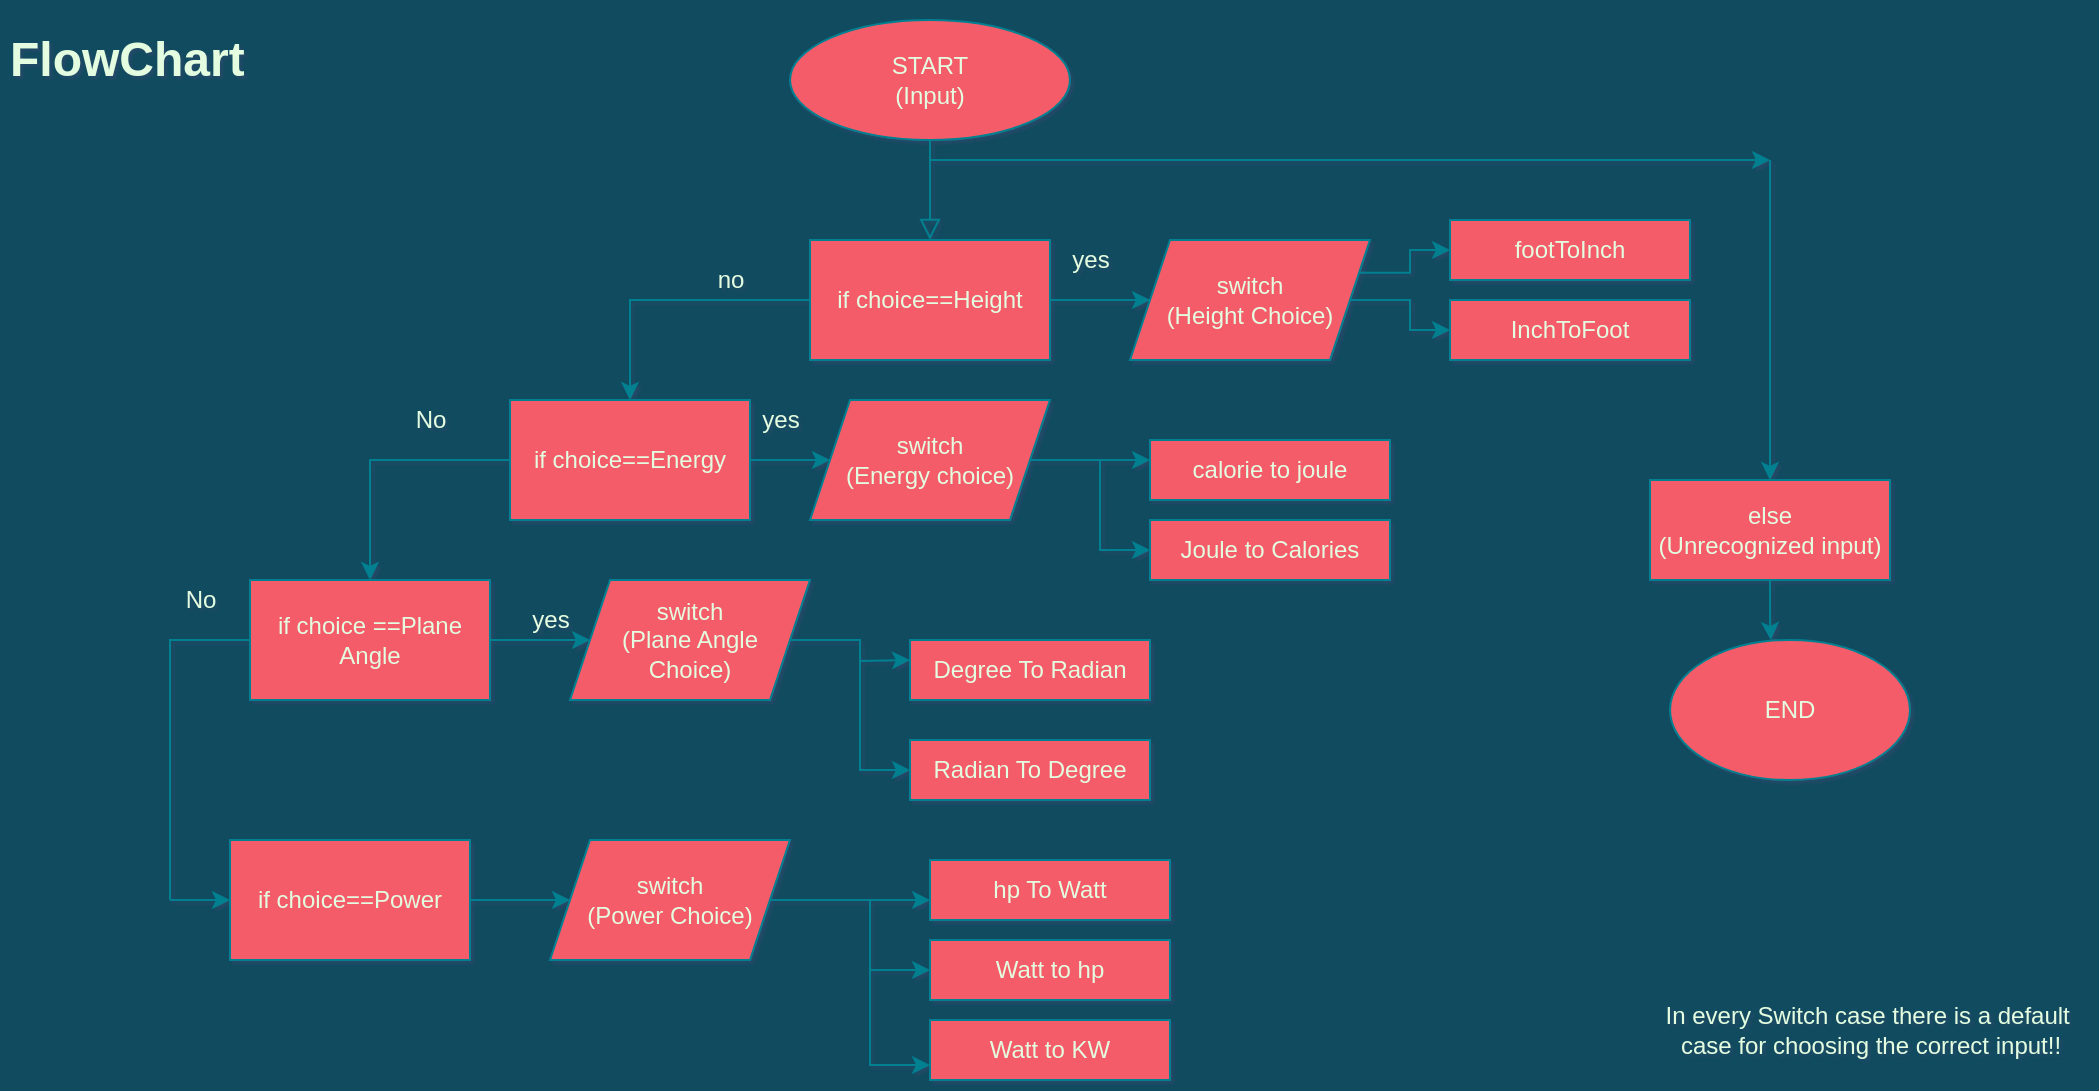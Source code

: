 <mxfile version="17.4.0" type="device"><diagram id="C5RBs43oDa-KdzZeNtuy" name="Page-1"><mxGraphModel dx="2851" dy="772" grid="1" gridSize="10" guides="1" tooltips="1" connect="1" arrows="1" fold="1" page="1" pageScale="1" pageWidth="1390" pageHeight="980" background="#114B5F" math="0" shadow="1"><root><mxCell id="WIyWlLk6GJQsqaUBKTNV-0"/><mxCell id="WIyWlLk6GJQsqaUBKTNV-1" parent="WIyWlLk6GJQsqaUBKTNV-0"/><mxCell id="WIyWlLk6GJQsqaUBKTNV-2" value="" style="rounded=0;html=1;jettySize=auto;orthogonalLoop=1;fontSize=11;endArrow=block;endFill=0;endSize=8;strokeWidth=1;shadow=0;labelBackgroundColor=none;edgeStyle=orthogonalEdgeStyle;strokeColor=#028090;fontColor=#E4FDE1;" parent="WIyWlLk6GJQsqaUBKTNV-1" edge="1"><mxGeometry relative="1" as="geometry"><mxPoint x="225" y="120" as="sourcePoint"/><mxPoint x="225" y="170" as="targetPoint"/></mxGeometry></mxCell><mxCell id="6bEWFWWEUeM1Kh3DdTKL-6" style="edgeStyle=orthogonalEdgeStyle;rounded=0;orthogonalLoop=1;jettySize=auto;html=1;labelBackgroundColor=#114B5F;strokeColor=#028090;fontColor=#E4FDE1;" edge="1" parent="WIyWlLk6GJQsqaUBKTNV-1" source="6bEWFWWEUeM1Kh3DdTKL-5" target="6bEWFWWEUeM1Kh3DdTKL-8"><mxGeometry relative="1" as="geometry"><mxPoint x="85" y="250" as="targetPoint"/></mxGeometry></mxCell><mxCell id="6bEWFWWEUeM1Kh3DdTKL-7" style="edgeStyle=orthogonalEdgeStyle;rounded=0;orthogonalLoop=1;jettySize=auto;html=1;exitX=1;exitY=0.5;exitDx=0;exitDy=0;labelBackgroundColor=#114B5F;strokeColor=#028090;fontColor=#E4FDE1;" edge="1" parent="WIyWlLk6GJQsqaUBKTNV-1" source="6bEWFWWEUeM1Kh3DdTKL-5"><mxGeometry relative="1" as="geometry"><mxPoint x="345" y="200" as="targetPoint"/></mxGeometry></mxCell><mxCell id="6bEWFWWEUeM1Kh3DdTKL-14" style="edgeStyle=orthogonalEdgeStyle;rounded=0;orthogonalLoop=1;jettySize=auto;html=1;labelBackgroundColor=#114B5F;strokeColor=#028090;fontColor=#E4FDE1;" edge="1" parent="WIyWlLk6GJQsqaUBKTNV-1" source="6bEWFWWEUeM1Kh3DdTKL-5" target="6bEWFWWEUeM1Kh3DdTKL-15"><mxGeometry relative="1" as="geometry"><mxPoint x="65" y="280" as="targetPoint"/></mxGeometry></mxCell><mxCell id="6bEWFWWEUeM1Kh3DdTKL-5" value="if choice==Height" style="rounded=0;whiteSpace=wrap;html=1;fillColor=#F45B69;strokeColor=#028090;fontColor=#E4FDE1;" vertex="1" parent="WIyWlLk6GJQsqaUBKTNV-1"><mxGeometry x="165" y="170" width="120" height="60" as="geometry"/></mxCell><mxCell id="6bEWFWWEUeM1Kh3DdTKL-13" style="edgeStyle=orthogonalEdgeStyle;rounded=0;orthogonalLoop=1;jettySize=auto;html=1;exitX=1;exitY=0.25;exitDx=0;exitDy=0;entryX=0;entryY=0.5;entryDx=0;entryDy=0;labelBackgroundColor=#114B5F;strokeColor=#028090;fontColor=#E4FDE1;" edge="1" parent="WIyWlLk6GJQsqaUBKTNV-1" source="6bEWFWWEUeM1Kh3DdTKL-8" target="6bEWFWWEUeM1Kh3DdTKL-11"><mxGeometry relative="1" as="geometry"/></mxCell><mxCell id="6bEWFWWEUeM1Kh3DdTKL-54" style="edgeStyle=orthogonalEdgeStyle;rounded=0;orthogonalLoop=1;jettySize=auto;html=1;entryX=0;entryY=0.5;entryDx=0;entryDy=0;labelBackgroundColor=#114B5F;strokeColor=#028090;fontColor=#E4FDE1;" edge="1" parent="WIyWlLk6GJQsqaUBKTNV-1" source="6bEWFWWEUeM1Kh3DdTKL-8" target="6bEWFWWEUeM1Kh3DdTKL-10"><mxGeometry relative="1" as="geometry"/></mxCell><mxCell id="6bEWFWWEUeM1Kh3DdTKL-8" value="switch&lt;br&gt;(Height Choice)" style="shape=parallelogram;perimeter=parallelogramPerimeter;whiteSpace=wrap;html=1;fixedSize=1;fillColor=#F45B69;strokeColor=#028090;fontColor=#E4FDE1;rounded=0;" vertex="1" parent="WIyWlLk6GJQsqaUBKTNV-1"><mxGeometry x="325" y="170" width="120" height="60" as="geometry"/></mxCell><mxCell id="6bEWFWWEUeM1Kh3DdTKL-10" value="InchToFoot" style="rounded=0;whiteSpace=wrap;html=1;fillColor=#F45B69;strokeColor=#028090;fontColor=#E4FDE1;" vertex="1" parent="WIyWlLk6GJQsqaUBKTNV-1"><mxGeometry x="485" y="200" width="120" height="30" as="geometry"/></mxCell><mxCell id="6bEWFWWEUeM1Kh3DdTKL-11" value="footToInch" style="rounded=0;whiteSpace=wrap;html=1;fillColor=#F45B69;strokeColor=#028090;fontColor=#E4FDE1;" vertex="1" parent="WIyWlLk6GJQsqaUBKTNV-1"><mxGeometry x="485" y="160" width="120" height="30" as="geometry"/></mxCell><mxCell id="6bEWFWWEUeM1Kh3DdTKL-25" style="edgeStyle=orthogonalEdgeStyle;rounded=0;orthogonalLoop=1;jettySize=auto;html=1;labelBackgroundColor=#114B5F;strokeColor=#028090;fontColor=#E4FDE1;" edge="1" parent="WIyWlLk6GJQsqaUBKTNV-1" source="6bEWFWWEUeM1Kh3DdTKL-15" target="6bEWFWWEUeM1Kh3DdTKL-26"><mxGeometry relative="1" as="geometry"><mxPoint x="-65" y="280" as="targetPoint"/></mxGeometry></mxCell><mxCell id="6bEWFWWEUeM1Kh3DdTKL-67" style="edgeStyle=orthogonalEdgeStyle;orthogonalLoop=1;jettySize=auto;html=1;exitX=1;exitY=0.5;exitDx=0;exitDy=0;entryX=0;entryY=0.5;entryDx=0;entryDy=0;fontColor=#E4FDE1;strokeColor=#028090;fillColor=#F45B69;" edge="1" parent="WIyWlLk6GJQsqaUBKTNV-1" source="6bEWFWWEUeM1Kh3DdTKL-15" target="6bEWFWWEUeM1Kh3DdTKL-17"><mxGeometry relative="1" as="geometry"/></mxCell><mxCell id="6bEWFWWEUeM1Kh3DdTKL-15" value="if choice==Energy" style="rounded=0;whiteSpace=wrap;html=1;fillColor=#F45B69;strokeColor=#028090;fontColor=#E4FDE1;" vertex="1" parent="WIyWlLk6GJQsqaUBKTNV-1"><mxGeometry x="15" y="250" width="120" height="60" as="geometry"/></mxCell><mxCell id="6bEWFWWEUeM1Kh3DdTKL-22" style="edgeStyle=orthogonalEdgeStyle;rounded=0;orthogonalLoop=1;jettySize=auto;html=1;entryX=0;entryY=0.5;entryDx=0;entryDy=0;labelBackgroundColor=#114B5F;strokeColor=#028090;fontColor=#E4FDE1;" edge="1" parent="WIyWlLk6GJQsqaUBKTNV-1" source="6bEWFWWEUeM1Kh3DdTKL-17" target="6bEWFWWEUeM1Kh3DdTKL-20"><mxGeometry relative="1" as="geometry"/></mxCell><mxCell id="6bEWFWWEUeM1Kh3DdTKL-23" style="edgeStyle=orthogonalEdgeStyle;rounded=0;orthogonalLoop=1;jettySize=auto;html=1;labelBackgroundColor=#114B5F;strokeColor=#028090;fontColor=#E4FDE1;" edge="1" parent="WIyWlLk6GJQsqaUBKTNV-1" source="6bEWFWWEUeM1Kh3DdTKL-17"><mxGeometry relative="1" as="geometry"><mxPoint x="335" y="280" as="targetPoint"/></mxGeometry></mxCell><mxCell id="6bEWFWWEUeM1Kh3DdTKL-17" value="switch&lt;br&gt;(Energy choice)" style="shape=parallelogram;perimeter=parallelogramPerimeter;whiteSpace=wrap;html=1;fixedSize=1;fillColor=#F45B69;strokeColor=#028090;fontColor=#E4FDE1;rounded=0;" vertex="1" parent="WIyWlLk6GJQsqaUBKTNV-1"><mxGeometry x="165" y="250" width="120" height="60" as="geometry"/></mxCell><mxCell id="6bEWFWWEUeM1Kh3DdTKL-20" value="Joule to Calories" style="rounded=0;whiteSpace=wrap;html=1;fillColor=#F45B69;strokeColor=#028090;fontColor=#E4FDE1;" vertex="1" parent="WIyWlLk6GJQsqaUBKTNV-1"><mxGeometry x="335" y="310" width="120" height="30" as="geometry"/></mxCell><mxCell id="6bEWFWWEUeM1Kh3DdTKL-24" value="calorie to joule" style="whiteSpace=wrap;html=1;fillColor=#F45B69;strokeColor=#028090;fontColor=#E4FDE1;rounded=0;" vertex="1" parent="WIyWlLk6GJQsqaUBKTNV-1"><mxGeometry x="335" y="270" width="120" height="30" as="geometry"/></mxCell><mxCell id="6bEWFWWEUeM1Kh3DdTKL-27" style="edgeStyle=orthogonalEdgeStyle;rounded=0;orthogonalLoop=1;jettySize=auto;html=1;labelBackgroundColor=#114B5F;strokeColor=#028090;fontColor=#E4FDE1;" edge="1" parent="WIyWlLk6GJQsqaUBKTNV-1" source="6bEWFWWEUeM1Kh3DdTKL-26" target="6bEWFWWEUeM1Kh3DdTKL-28"><mxGeometry relative="1" as="geometry"><mxPoint x="55" y="350" as="targetPoint"/></mxGeometry></mxCell><mxCell id="6bEWFWWEUeM1Kh3DdTKL-26" value="if choice ==Plane Angle" style="rounded=0;whiteSpace=wrap;html=1;fillColor=#F45B69;strokeColor=#028090;fontColor=#E4FDE1;" vertex="1" parent="WIyWlLk6GJQsqaUBKTNV-1"><mxGeometry x="-115" y="340" width="120" height="60" as="geometry"/></mxCell><mxCell id="6bEWFWWEUeM1Kh3DdTKL-29" style="edgeStyle=orthogonalEdgeStyle;rounded=0;orthogonalLoop=1;jettySize=auto;html=1;labelBackgroundColor=#114B5F;strokeColor=#028090;fontColor=#E4FDE1;" edge="1" parent="WIyWlLk6GJQsqaUBKTNV-1" source="6bEWFWWEUeM1Kh3DdTKL-28"><mxGeometry relative="1" as="geometry"><mxPoint x="215" y="380" as="targetPoint"/></mxGeometry></mxCell><mxCell id="6bEWFWWEUeM1Kh3DdTKL-32" style="edgeStyle=orthogonalEdgeStyle;rounded=0;orthogonalLoop=1;jettySize=auto;html=1;entryX=0;entryY=0.5;entryDx=0;entryDy=0;labelBackgroundColor=#114B5F;strokeColor=#028090;fontColor=#E4FDE1;" edge="1" parent="WIyWlLk6GJQsqaUBKTNV-1" source="6bEWFWWEUeM1Kh3DdTKL-28" target="6bEWFWWEUeM1Kh3DdTKL-31"><mxGeometry relative="1" as="geometry"><mxPoint x="165" y="450" as="targetPoint"/></mxGeometry></mxCell><mxCell id="6bEWFWWEUeM1Kh3DdTKL-28" value="switch&lt;br&gt;(Plane Angle &lt;br&gt;Choice)" style="shape=parallelogram;perimeter=parallelogramPerimeter;whiteSpace=wrap;html=1;fixedSize=1;fillColor=#F45B69;strokeColor=#028090;fontColor=#E4FDE1;rounded=0;" vertex="1" parent="WIyWlLk6GJQsqaUBKTNV-1"><mxGeometry x="45" y="340" width="120" height="60" as="geometry"/></mxCell><mxCell id="6bEWFWWEUeM1Kh3DdTKL-30" value="Degree To Radian" style="rounded=0;whiteSpace=wrap;html=1;fillColor=#F45B69;strokeColor=#028090;fontColor=#E4FDE1;" vertex="1" parent="WIyWlLk6GJQsqaUBKTNV-1"><mxGeometry x="215" y="370" width="120" height="30" as="geometry"/></mxCell><mxCell id="6bEWFWWEUeM1Kh3DdTKL-31" value="Radian To Degree" style="rounded=0;whiteSpace=wrap;html=1;fillColor=#F45B69;strokeColor=#028090;fontColor=#E4FDE1;" vertex="1" parent="WIyWlLk6GJQsqaUBKTNV-1"><mxGeometry x="215" y="420" width="120" height="30" as="geometry"/></mxCell><mxCell id="6bEWFWWEUeM1Kh3DdTKL-43" style="edgeStyle=orthogonalEdgeStyle;rounded=0;orthogonalLoop=1;jettySize=auto;html=1;entryX=0;entryY=0.5;entryDx=0;entryDy=0;labelBackgroundColor=#114B5F;strokeColor=#028090;fontColor=#E4FDE1;" edge="1" parent="WIyWlLk6GJQsqaUBKTNV-1" source="6bEWFWWEUeM1Kh3DdTKL-35" target="6bEWFWWEUeM1Kh3DdTKL-42"><mxGeometry relative="1" as="geometry"/></mxCell><mxCell id="6bEWFWWEUeM1Kh3DdTKL-35" value="if choice==Power" style="rounded=0;whiteSpace=wrap;html=1;fillColor=#F45B69;strokeColor=#028090;fontColor=#E4FDE1;" vertex="1" parent="WIyWlLk6GJQsqaUBKTNV-1"><mxGeometry x="-125" y="470" width="120" height="60" as="geometry"/></mxCell><mxCell id="6bEWFWWEUeM1Kh3DdTKL-40" value="" style="endArrow=classic;html=1;rounded=0;entryX=0;entryY=0.5;entryDx=0;entryDy=0;labelBackgroundColor=#114B5F;strokeColor=#028090;fontColor=#E4FDE1;" edge="1" parent="WIyWlLk6GJQsqaUBKTNV-1" target="6bEWFWWEUeM1Kh3DdTKL-35"><mxGeometry width="50" height="50" relative="1" as="geometry"><mxPoint x="-155" y="500" as="sourcePoint"/><mxPoint x="-115" y="480" as="targetPoint"/></mxGeometry></mxCell><mxCell id="6bEWFWWEUeM1Kh3DdTKL-41" value="" style="endArrow=none;html=1;rounded=0;entryX=0;entryY=0.5;entryDx=0;entryDy=0;labelBackgroundColor=#114B5F;strokeColor=#028090;fontColor=#E4FDE1;" edge="1" parent="WIyWlLk6GJQsqaUBKTNV-1" target="6bEWFWWEUeM1Kh3DdTKL-26"><mxGeometry width="50" height="50" relative="1" as="geometry"><mxPoint x="-155" y="500" as="sourcePoint"/><mxPoint x="235" y="240" as="targetPoint"/><Array as="points"><mxPoint x="-155" y="370"/></Array></mxGeometry></mxCell><mxCell id="6bEWFWWEUeM1Kh3DdTKL-44" style="edgeStyle=orthogonalEdgeStyle;rounded=0;orthogonalLoop=1;jettySize=auto;html=1;labelBackgroundColor=#114B5F;strokeColor=#028090;fontColor=#E4FDE1;" edge="1" parent="WIyWlLk6GJQsqaUBKTNV-1" source="6bEWFWWEUeM1Kh3DdTKL-42"><mxGeometry relative="1" as="geometry"><mxPoint x="225" y="500" as="targetPoint"/></mxGeometry></mxCell><mxCell id="6bEWFWWEUeM1Kh3DdTKL-49" style="edgeStyle=orthogonalEdgeStyle;rounded=0;orthogonalLoop=1;jettySize=auto;html=1;entryX=0;entryY=0.75;entryDx=0;entryDy=0;labelBackgroundColor=#114B5F;strokeColor=#028090;fontColor=#E4FDE1;" edge="1" parent="WIyWlLk6GJQsqaUBKTNV-1" source="6bEWFWWEUeM1Kh3DdTKL-42" target="6bEWFWWEUeM1Kh3DdTKL-48"><mxGeometry relative="1" as="geometry"><mxPoint x="185" y="580" as="targetPoint"/><Array as="points"><mxPoint x="195" y="500"/><mxPoint x="195" y="583"/></Array></mxGeometry></mxCell><mxCell id="6bEWFWWEUeM1Kh3DdTKL-42" value="switch&lt;br&gt;(Power Choice)" style="shape=parallelogram;perimeter=parallelogramPerimeter;whiteSpace=wrap;html=1;fixedSize=1;fillColor=#F45B69;strokeColor=#028090;fontColor=#E4FDE1;rounded=0;" vertex="1" parent="WIyWlLk6GJQsqaUBKTNV-1"><mxGeometry x="35" y="470" width="120" height="60" as="geometry"/></mxCell><mxCell id="6bEWFWWEUeM1Kh3DdTKL-46" value="hp To Watt" style="rounded=0;whiteSpace=wrap;html=1;fillColor=#F45B69;strokeColor=#028090;fontColor=#E4FDE1;" vertex="1" parent="WIyWlLk6GJQsqaUBKTNV-1"><mxGeometry x="225" y="480" width="120" height="30" as="geometry"/></mxCell><mxCell id="6bEWFWWEUeM1Kh3DdTKL-47" value="Watt to hp" style="rounded=0;whiteSpace=wrap;html=1;fillColor=#F45B69;strokeColor=#028090;fontColor=#E4FDE1;" vertex="1" parent="WIyWlLk6GJQsqaUBKTNV-1"><mxGeometry x="225" y="520" width="120" height="30" as="geometry"/></mxCell><mxCell id="6bEWFWWEUeM1Kh3DdTKL-48" value="Watt to KW" style="rounded=0;whiteSpace=wrap;html=1;fillColor=#F45B69;strokeColor=#028090;fontColor=#E4FDE1;" vertex="1" parent="WIyWlLk6GJQsqaUBKTNV-1"><mxGeometry x="225" y="560" width="120" height="30" as="geometry"/></mxCell><mxCell id="6bEWFWWEUeM1Kh3DdTKL-50" value="" style="endArrow=classic;html=1;rounded=0;entryX=0;entryY=0.5;entryDx=0;entryDy=0;labelBackgroundColor=#114B5F;strokeColor=#028090;fontColor=#E4FDE1;" edge="1" parent="WIyWlLk6GJQsqaUBKTNV-1" target="6bEWFWWEUeM1Kh3DdTKL-47"><mxGeometry width="50" height="50" relative="1" as="geometry"><mxPoint x="195" y="535" as="sourcePoint"/><mxPoint x="235" y="480" as="targetPoint"/></mxGeometry></mxCell><mxCell id="6bEWFWWEUeM1Kh3DdTKL-52" value="" style="endArrow=classic;html=1;rounded=0;labelBackgroundColor=#114B5F;strokeColor=#028090;fontColor=#E4FDE1;" edge="1" parent="WIyWlLk6GJQsqaUBKTNV-1"><mxGeometry width="50" height="50" relative="1" as="geometry"><mxPoint x="225" y="130" as="sourcePoint"/><mxPoint x="645" y="130" as="targetPoint"/></mxGeometry></mxCell><mxCell id="6bEWFWWEUeM1Kh3DdTKL-55" value="" style="endArrow=classic;html=1;rounded=0;labelBackgroundColor=#114B5F;strokeColor=#028090;fontColor=#E4FDE1;" edge="1" parent="WIyWlLk6GJQsqaUBKTNV-1" target="6bEWFWWEUeM1Kh3DdTKL-56"><mxGeometry width="50" height="50" relative="1" as="geometry"><mxPoint x="645" y="130" as="sourcePoint"/><mxPoint x="645" y="320" as="targetPoint"/></mxGeometry></mxCell><mxCell id="6bEWFWWEUeM1Kh3DdTKL-61" style="edgeStyle=orthogonalEdgeStyle;orthogonalLoop=1;jettySize=auto;html=1;entryX=0.42;entryY=0;entryDx=0;entryDy=0;entryPerimeter=0;fontColor=#E4FDE1;strokeColor=#028090;fillColor=#F45B69;" edge="1" parent="WIyWlLk6GJQsqaUBKTNV-1" source="6bEWFWWEUeM1Kh3DdTKL-56" target="6bEWFWWEUeM1Kh3DdTKL-59"><mxGeometry relative="1" as="geometry"/></mxCell><mxCell id="6bEWFWWEUeM1Kh3DdTKL-56" value="else&lt;br&gt;(Unrecognized input)" style="rounded=0;whiteSpace=wrap;html=1;fillColor=#F45B69;strokeColor=#028090;fontColor=#E4FDE1;" vertex="1" parent="WIyWlLk6GJQsqaUBKTNV-1"><mxGeometry x="585" y="290" width="120" height="50" as="geometry"/></mxCell><mxCell id="6bEWFWWEUeM1Kh3DdTKL-57" value="START&lt;br&gt;(Input)" style="ellipse;whiteSpace=wrap;html=1;fillColor=#F45B69;strokeColor=#028090;fontColor=#E4FDE1;rounded=0;" vertex="1" parent="WIyWlLk6GJQsqaUBKTNV-1"><mxGeometry x="155" y="60" width="140" height="60" as="geometry"/></mxCell><mxCell id="6bEWFWWEUeM1Kh3DdTKL-59" value="END" style="ellipse;whiteSpace=wrap;html=1;fontColor=#E4FDE1;strokeColor=#028090;fillColor=#F45B69;" vertex="1" parent="WIyWlLk6GJQsqaUBKTNV-1"><mxGeometry x="595" y="370" width="120" height="70" as="geometry"/></mxCell><mxCell id="6bEWFWWEUeM1Kh3DdTKL-62" value="In every Switch case there is a default&amp;nbsp;&lt;br&gt;case for choosing the correct input!!" style="text;html=1;resizable=0;autosize=1;align=center;verticalAlign=middle;points=[];fillColor=none;strokeColor=none;rounded=0;fontColor=#E4FDE1;" vertex="1" parent="WIyWlLk6GJQsqaUBKTNV-1"><mxGeometry x="585" y="550" width="220" height="30" as="geometry"/></mxCell><mxCell id="6bEWFWWEUeM1Kh3DdTKL-63" value="yes" style="text;html=1;align=center;verticalAlign=middle;resizable=0;points=[];autosize=1;strokeColor=none;fillColor=none;fontColor=#E4FDE1;" vertex="1" parent="WIyWlLk6GJQsqaUBKTNV-1"><mxGeometry x="290" y="170" width="30" height="20" as="geometry"/></mxCell><mxCell id="6bEWFWWEUeM1Kh3DdTKL-64" value="no" style="text;html=1;align=center;verticalAlign=middle;resizable=0;points=[];autosize=1;strokeColor=none;fillColor=none;fontColor=#E4FDE1;" vertex="1" parent="WIyWlLk6GJQsqaUBKTNV-1"><mxGeometry x="110" y="180" width="30" height="20" as="geometry"/></mxCell><mxCell id="6bEWFWWEUeM1Kh3DdTKL-65" value="yes" style="text;html=1;align=center;verticalAlign=middle;resizable=0;points=[];autosize=1;strokeColor=none;fillColor=none;fontColor=#E4FDE1;" vertex="1" parent="WIyWlLk6GJQsqaUBKTNV-1"><mxGeometry x="135" y="250" width="30" height="20" as="geometry"/></mxCell><mxCell id="6bEWFWWEUeM1Kh3DdTKL-68" value="No" style="text;html=1;align=center;verticalAlign=middle;resizable=0;points=[];autosize=1;strokeColor=none;fillColor=none;fontColor=#E4FDE1;" vertex="1" parent="WIyWlLk6GJQsqaUBKTNV-1"><mxGeometry x="-40" y="250" width="30" height="20" as="geometry"/></mxCell><mxCell id="6bEWFWWEUeM1Kh3DdTKL-69" value="yes" style="text;html=1;align=center;verticalAlign=middle;resizable=0;points=[];autosize=1;strokeColor=none;fillColor=none;fontColor=#E4FDE1;" vertex="1" parent="WIyWlLk6GJQsqaUBKTNV-1"><mxGeometry x="20" y="350" width="30" height="20" as="geometry"/></mxCell><mxCell id="6bEWFWWEUeM1Kh3DdTKL-70" value="No" style="text;html=1;align=center;verticalAlign=middle;resizable=0;points=[];autosize=1;strokeColor=none;fillColor=none;fontColor=#E4FDE1;" vertex="1" parent="WIyWlLk6GJQsqaUBKTNV-1"><mxGeometry x="-155" y="340" width="30" height="20" as="geometry"/></mxCell><mxCell id="6bEWFWWEUeM1Kh3DdTKL-71" value="&lt;h1&gt;FlowChart&lt;/h1&gt;" style="text;html=1;strokeColor=none;fillColor=none;spacing=5;spacingTop=-20;whiteSpace=wrap;overflow=hidden;rounded=0;fontColor=#E4FDE1;" vertex="1" parent="WIyWlLk6GJQsqaUBKTNV-1"><mxGeometry x="-240" y="60" width="170" height="80" as="geometry"/></mxCell></root></mxGraphModel></diagram></mxfile>